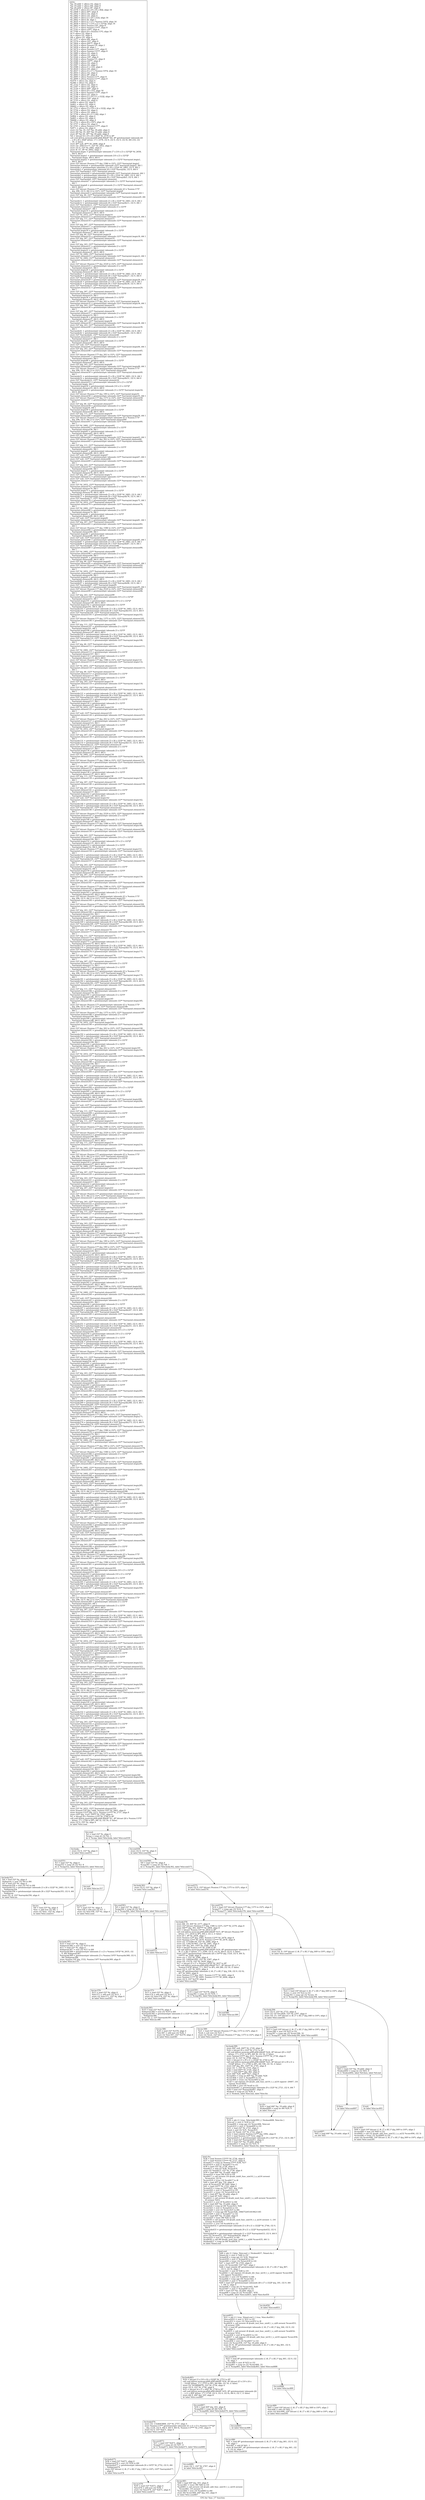 digraph "CFG for 'func_17' function" {
	label="CFG for 'func_17' function";

	Node0xa3624b0 [shape=record,label="{entry:\l  %p_18.addr = alloca i32, align 4\l  %p_19.addr = alloca i64, align 8\l  %p_20.addr = alloca i8*, align 8\l  %l_2378 = alloca [4 x [9 x [6 x i8]]], align 16\l  %l_2408 = alloca i8**, align 8\l  %l_2452 = alloca i32, align 4\l  %l_2482 = alloca i32, align 4\l  %l_2483 = alloca [3 x [8 x i32]], align 16\l  %l_2602 = alloca i8, align 1\l  %l_2635 = alloca [1 x [3 x %union.U4*]], align 16\l  %l_2658 = alloca [7 x [10 x [3 x i32*]]], align 16\l  %l_2663 = alloca %union.U0*, align 8\l  %l_2737 = alloca %union.U5***, align 8\l  %l_2743 = alloca i16**, align 8\l  %l_2766 = alloca [4 x %union.U3*], align 16\l  %i = alloca i32, align 4\l  %j = alloca i32, align 4\l  %k = alloca i32, align 4\l  %l_2377 = alloca i64, align 8\l  %l_2379 = alloca i32*, align 8\l  %l_2404 = alloca i64***, align 8\l  %l_2416 = alloca %union.U0, align 2\l  %l_2458 = alloca i8, align 1\l  %l_2479 = alloca %union.U2**, align 8\l  %l_2478 = alloca %union.U2***, align 8\l  %l_2480 = alloca i32, align 4\l  %l_2481 = alloca i32, align 4\l  %l_2544 = alloca i16*, align 8\l  %l_2546 = alloca %union.U5, align 8\l  %l_2568 = alloca i16***, align 8\l  %l_2586 = alloca i32, align 4\l  %l_2587 = alloca i32, align 4\l  %l_2588 = alloca [1 x i32], align 4\l  %l_2620 = alloca i16, align 2\l  %l_2637 = alloca [5 x [7 x %union.U4*]], align 16\l  %l_2655 = alloca i32, align 4\l  %l_2693 = alloca i8*, align 8\l  %l_2695 = alloca %union.U1**, align 8\l  %l_2694 = alloca %union.U1***, align 8\l  %i379 = alloca i32, align 4\l  %j380 = alloca i32, align 4\l  %l_2722 = alloca i32, align 4\l  %l_2767 = alloca i32, align 4\l  %l_2720 = alloca i64*, align 8\l  %l_2721 = alloca [9 x i32], align 16\l  %l_2736 = alloca %union.U5***, align 8\l  %l_2738 = alloca i32, align 4\l  %l_2744 = alloca [3 x [9 x [1 x i32]]], align 16\l  %l_2745 = alloca i16*, align 8\l  %l_2755 = alloca i32, align 4\l  %i400 = alloca i32, align 4\l  %j401 = alloca i32, align 4\l  %k402 = alloca i32, align 4\l  %l_2753 = alloca [3 x [10 x [4 x i32]]], align 16\l  %l_2754 = alloca i32, align 4\l  %l_2756 = alloca i32, align 4\l  %l_2758 = alloca [4 x [1 x i8]], align 1\l  %i464 = alloca i32, align 4\l  %j465 = alloca i32, align 4\l  %k466 = alloca i32, align 4\l  %l_2752 = alloca [6 x i16*], align 16\l  %l_2757 = alloca i32, align 4\l  %l_2765 = alloca %union.U3***, align 8\l  %i471 = alloca i32, align 4\l  store i32 %p_18, i32* %p_18.addr, align 4\l  store i64 %p_19, i64* %p_19.addr, align 8\l  store i8* %p_20, i8** %p_20.addr, align 8\l  %0 = bitcast [4 x [9 x [6 x i8]]]* %l_2378 to i8*\l  call void @llvm.memcpy.p0i8.p0i8.i64(i8* %0, i8* getelementptr inbounds ([4\l... x [9 x [6 x i8]]]* @func_17.l_2378, i32 0, i32 0, i32 0, i32 0), i64 216, i32\l... 16, i1 false)\l  store i8** null, i8*** %l_2408, align 8\l  store i32 -204151177, i32* %l_2452, align 4\l  store i32 0, i32* %l_2482, align 4\l  store i8 -57, i8* %l_2602, align 1\l  %arrayinit.begin = getelementptr inbounds [7 x [10 x [3 x i32*]]]* %l_2658,\l... i64 0, i64 0\l  %arrayinit.begin1 = getelementptr inbounds [10 x [3 x i32*]]*\l... %arrayinit.begin, i64 0, i64 0\l  %arrayinit.begin2 = getelementptr inbounds [3 x i32*]* %arrayinit.begin1,\l... i64 0, i64 0\l  store i32* bitcast (%union.U7* @g_1586 to i32*), i32** %arrayinit.begin2\l  %arrayinit.element = getelementptr inbounds i32** %arrayinit.begin2, i64 1\l  %arrayidx = getelementptr inbounds [3 x [8 x i32]]* %l_2483, i32 0, i64 2\l  %arrayidx3 = getelementptr inbounds [8 x i32]* %arrayidx, i32 0, i64 0\l  store i32* %arrayidx3, i32** %arrayinit.element\l  %arrayinit.element4 = getelementptr inbounds i32** %arrayinit.element, i64 1\l  %arrayidx5 = getelementptr inbounds [3 x [8 x i32]]* %l_2483, i32 0, i64 1\l  %arrayidx6 = getelementptr inbounds [8 x i32]* %arrayidx5, i32 0, i64 1\l  store i32* %arrayidx6, i32** %arrayinit.element4\l  %arrayinit.element7 = getelementptr inbounds [3 x i32*]* %arrayinit.begin1,\l... i64 1\l  %arrayinit.begin8 = getelementptr inbounds [3 x i32*]* %arrayinit.element7,\l... i64 0, i64 0\l  store i32* bitcast (%union.U7* getelementptr inbounds ([3 x %union.U7]*\l... @g_208, i32 0, i64 2) to i32*), i32** %arrayinit.begin8\l  %arrayinit.element9 = getelementptr inbounds i32** %arrayinit.begin8, i64 1\l  store i32* @g_46, i32** %arrayinit.element9\l  %arrayinit.element10 = getelementptr inbounds i32** %arrayinit.element9, i64\l... 1\l  %arrayidx11 = getelementptr inbounds [3 x [8 x i32]]* %l_2483, i32 0, i64 2\l  %arrayidx12 = getelementptr inbounds [8 x i32]* %arrayidx11, i32 0, i64 1\l  store i32* %arrayidx12, i32** %arrayinit.element10\l  %arrayinit.element13 = getelementptr inbounds [3 x i32*]*\l... %arrayinit.element7, i64 1\l  %arrayinit.begin14 = getelementptr inbounds [3 x i32*]*\l... %arrayinit.element13, i64 0, i64 0\l  store i32* %l_2452, i32** %arrayinit.begin14\l  %arrayinit.element15 = getelementptr inbounds i32** %arrayinit.begin14, i64 1\l  store i32* @g_111, i32** %arrayinit.element15\l  %arrayinit.element16 = getelementptr inbounds i32** %arrayinit.element15,\l... i64 1\l  store i32* @g_267, i32** %arrayinit.element16\l  %arrayinit.element17 = getelementptr inbounds [3 x i32*]*\l... %arrayinit.element13, i64 1\l  %arrayinit.begin18 = getelementptr inbounds [3 x i32*]*\l... %arrayinit.element17, i64 0, i64 0\l  store i32* @g_46, i32** %arrayinit.begin18\l  %arrayinit.element19 = getelementptr inbounds i32** %arrayinit.begin18, i64 1\l  store i32* @g_267, i32** %arrayinit.element19\l  %arrayinit.element20 = getelementptr inbounds i32** %arrayinit.element19,\l... i64 1\l  store i32* @g_243, i32** %arrayinit.element20\l  %arrayinit.element21 = getelementptr inbounds [3 x i32*]*\l... %arrayinit.element17, i64 1\l  %arrayinit.begin22 = getelementptr inbounds [3 x i32*]*\l... %arrayinit.element21, i64 0, i64 0\l  store i32* %l_2482, i32** %arrayinit.begin22\l  %arrayinit.element23 = getelementptr inbounds i32** %arrayinit.begin22, i64 1\l  store i32* %l_2482, i32** %arrayinit.element23\l  %arrayinit.element24 = getelementptr inbounds i32** %arrayinit.element23,\l... i64 1\l  store i32* bitcast (%union.U7* @g_2529 to i32*), i32** %arrayinit.element24\l  %arrayinit.element25 = getelementptr inbounds [3 x i32*]*\l... %arrayinit.element21, i64 1\l  %arrayinit.begin26 = getelementptr inbounds [3 x i32*]*\l... %arrayinit.element25, i64 0, i64 0\l  %arrayidx27 = getelementptr inbounds [3 x [8 x i32]]* %l_2483, i32 0, i64 1\l  %arrayidx28 = getelementptr inbounds [8 x i32]* %arrayidx27, i32 0, i64 0\l  store i32* %arrayidx28, i32** %arrayinit.begin26\l  %arrayinit.element29 = getelementptr inbounds i32** %arrayinit.begin26, i64 1\l  %arrayidx30 = getelementptr inbounds [3 x [8 x i32]]* %l_2483, i32 0, i64 1\l  %arrayidx31 = getelementptr inbounds [8 x i32]* %arrayidx30, i32 0, i64 0\l  store i32* %arrayidx31, i32** %arrayinit.element29\l  %arrayinit.element32 = getelementptr inbounds i32** %arrayinit.element29,\l... i64 1\l  store i32* @g_267, i32** %arrayinit.element32\l  %arrayinit.element33 = getelementptr inbounds [3 x i32*]*\l... %arrayinit.element25, i64 1\l  %arrayinit.begin34 = getelementptr inbounds [3 x i32*]*\l... %arrayinit.element33, i64 0, i64 0\l  store i32* bitcast (%union.U7* @g_202 to i32*), i32** %arrayinit.begin34\l  %arrayinit.element35 = getelementptr inbounds i32** %arrayinit.begin34, i64 1\l  store i32* @g_243, i32** %arrayinit.element35\l  %arrayinit.element36 = getelementptr inbounds i32** %arrayinit.element35,\l... i64 1\l  store i32* @g_267, i32** %arrayinit.element36\l  %arrayinit.element37 = getelementptr inbounds [3 x i32*]*\l... %arrayinit.element33, i64 1\l  %arrayinit.begin38 = getelementptr inbounds [3 x i32*]*\l... %arrayinit.element37, i64 0, i64 0\l  store i32* @g_267, i32** %arrayinit.begin38\l  %arrayinit.element39 = getelementptr inbounds i32** %arrayinit.begin38, i64 1\l  store i32* @g_243, i32** %arrayinit.element39\l  %arrayinit.element40 = getelementptr inbounds i32** %arrayinit.element39,\l... i64 1\l  %arrayidx41 = getelementptr inbounds [3 x [8 x i32]]* %l_2483, i32 0, i64 1\l  %arrayidx42 = getelementptr inbounds [8 x i32]* %arrayidx41, i32 0, i64 0\l  store i32* %arrayidx42, i32** %arrayinit.element40\l  %arrayinit.element43 = getelementptr inbounds [3 x i32*]*\l... %arrayinit.element37, i64 1\l  %arrayinit.begin44 = getelementptr inbounds [3 x i32*]*\l... %arrayinit.element43, i64 0, i64 0\l  store i32* null, i32** %arrayinit.begin44\l  %arrayinit.element45 = getelementptr inbounds i32** %arrayinit.begin44, i64 1\l  store i32* @g_243, i32** %arrayinit.element45\l  %arrayinit.element46 = getelementptr inbounds i32** %arrayinit.element45,\l... i64 1\l  store i32* bitcast (%union.U7* @g_202 to i32*), i32** %arrayinit.element46\l  %arrayinit.element47 = getelementptr inbounds [3 x i32*]*\l... %arrayinit.element43, i64 1\l  %arrayinit.begin48 = getelementptr inbounds [3 x i32*]*\l... %arrayinit.element47, i64 0, i64 0\l  store i32* @g_243, i32** %arrayinit.begin48\l  %arrayinit.element49 = getelementptr inbounds i32** %arrayinit.begin48, i64 1\l  store i32* bitcast (%union.U7* getelementptr inbounds ([3 x %union.U7]*\l... @g_208, i32 0, i64 2) to i32*), i32** %arrayinit.element49\l  %arrayinit.element50 = getelementptr inbounds i32** %arrayinit.element49,\l... i64 1\l  %arrayidx51 = getelementptr inbounds [3 x [8 x i32]]* %l_2483, i32 0, i64 1\l  %arrayidx52 = getelementptr inbounds [8 x i32]* %arrayidx51, i32 0, i64 0\l  store i32* %arrayidx52, i32** %arrayinit.element50\l  %arrayinit.element53 = getelementptr inbounds [10 x [3 x i32*]]*\l... %arrayinit.begin, i64 1\l  %arrayinit.begin54 = getelementptr inbounds [10 x [3 x i32*]]*\l... %arrayinit.element53, i64 0, i64 0\l  %arrayinit.begin55 = getelementptr inbounds [3 x i32*]* %arrayinit.begin54,\l... i64 0, i64 0\l  store i32* bitcast (%union.U7* @g_199 to i32*), i32** %arrayinit.begin55\l  %arrayinit.element56 = getelementptr inbounds i32** %arrayinit.begin55, i64 1\l  store i32* bitcast (%union.U7* @g_1375 to i32*), i32** %arrayinit.element56\l  %arrayinit.element57 = getelementptr inbounds i32** %arrayinit.element56,\l... i64 1\l  store i32* @g_46, i32** %arrayinit.element57\l  %arrayinit.element58 = getelementptr inbounds [3 x i32*]*\l... %arrayinit.begin54, i64 1\l  %arrayinit.begin59 = getelementptr inbounds [3 x i32*]*\l... %arrayinit.element58, i64 0, i64 0\l  store i32* @g_111, i32** %arrayinit.begin59\l  %arrayinit.element60 = getelementptr inbounds i32** %arrayinit.begin59, i64 1\l  store i32* bitcast (%union.U7* getelementptr inbounds ([3 x %union.U7]*\l... @g_208, i32 0, i64 2) to i32*), i32** %arrayinit.element60\l  %arrayinit.element61 = getelementptr inbounds i32** %arrayinit.element60,\l... i64 1\l  store i32* %l_2482, i32** %arrayinit.element61\l  %arrayinit.element62 = getelementptr inbounds [3 x i32*]*\l... %arrayinit.element58, i64 1\l  %arrayinit.begin63 = getelementptr inbounds [3 x i32*]*\l... %arrayinit.element62, i64 0, i64 0\l  store i32* @g_267, i32** %arrayinit.begin63\l  %arrayinit.element64 = getelementptr inbounds i32** %arrayinit.begin63, i64 1\l  store i32* bitcast (%union.U7* @g_202 to i32*), i32** %arrayinit.element64\l  %arrayinit.element65 = getelementptr inbounds i32** %arrayinit.element64,\l... i64 1\l  store i32* @g_111, i32** %arrayinit.element65\l  %arrayinit.element66 = getelementptr inbounds [3 x i32*]*\l... %arrayinit.element62, i64 1\l  %arrayinit.begin67 = getelementptr inbounds [3 x i32*]*\l... %arrayinit.element66, i64 0, i64 0\l  store i32* null, i32** %arrayinit.begin67\l  %arrayinit.element68 = getelementptr inbounds i32** %arrayinit.begin67, i64 1\l  store i32* null, i32** %arrayinit.element68\l  %arrayinit.element69 = getelementptr inbounds i32** %arrayinit.element68,\l... i64 1\l  store i32* @g_243, i32** %arrayinit.element69\l  %arrayinit.element70 = getelementptr inbounds [3 x i32*]*\l... %arrayinit.element66, i64 1\l  %arrayinit.begin71 = getelementptr inbounds [3 x i32*]*\l... %arrayinit.element70, i64 0, i64 0\l  store i32* @g_267, i32** %arrayinit.begin71\l  %arrayinit.element72 = getelementptr inbounds i32** %arrayinit.begin71, i64 1\l  store i32* null, i32** %arrayinit.element72\l  %arrayinit.element73 = getelementptr inbounds i32** %arrayinit.element72,\l... i64 1\l  store i32* %l_2452, i32** %arrayinit.element73\l  %arrayinit.element74 = getelementptr inbounds [3 x i32*]*\l... %arrayinit.element70, i64 1\l  %arrayinit.begin75 = getelementptr inbounds [3 x i32*]*\l... %arrayinit.element74, i64 0, i64 0\l  %arrayidx76 = getelementptr inbounds [3 x [8 x i32]]* %l_2483, i32 0, i64 1\l  %arrayidx77 = getelementptr inbounds [8 x i32]* %arrayidx76, i32 0, i64 1\l  store i32* %arrayidx77, i32** %arrayinit.begin75\l  %arrayinit.element78 = getelementptr inbounds i32** %arrayinit.begin75, i64 1\l  store i32* %l_2452, i32** %arrayinit.element78\l  %arrayinit.element79 = getelementptr inbounds i32** %arrayinit.element78,\l... i64 1\l  store i32* %l_2482, i32** %arrayinit.element79\l  %arrayinit.element80 = getelementptr inbounds [3 x i32*]*\l... %arrayinit.element74, i64 1\l  %arrayinit.begin81 = getelementptr inbounds [3 x i32*]*\l... %arrayinit.element80, i64 0, i64 0\l  store i32* null, i32** %arrayinit.begin81\l  %arrayinit.element82 = getelementptr inbounds i32** %arrayinit.begin81, i64 1\l  store i32* @g_267, i32** %arrayinit.element82\l  %arrayinit.element83 = getelementptr inbounds i32** %arrayinit.element82,\l... i64 1\l  store i32* bitcast (%union.U7* @g_1586 to i32*), i32** %arrayinit.element83\l  %arrayinit.element84 = getelementptr inbounds [3 x i32*]*\l... %arrayinit.element80, i64 1\l  %arrayinit.begin85 = getelementptr inbounds [3 x i32*]*\l... %arrayinit.element84, i64 0, i64 0\l  store i32* null, i32** %arrayinit.begin85\l  %arrayinit.element86 = getelementptr inbounds i32** %arrayinit.begin85, i64 1\l  %arrayidx87 = getelementptr inbounds [3 x [8 x i32]]* %l_2483, i32 0, i64 1\l  %arrayidx88 = getelementptr inbounds [8 x i32]* %arrayidx87, i32 0, i64 1\l  store i32* %arrayidx88, i32** %arrayinit.element86\l  %arrayinit.element89 = getelementptr inbounds i32** %arrayinit.element86,\l... i64 1\l  store i32* %l_2482, i32** %arrayinit.element89\l  %arrayinit.element90 = getelementptr inbounds [3 x i32*]*\l... %arrayinit.element84, i64 1\l  %arrayinit.begin91 = getelementptr inbounds [3 x i32*]*\l... %arrayinit.element90, i64 0, i64 0\l  store i32* @g_46, i32** %arrayinit.begin91\l  %arrayinit.element92 = getelementptr inbounds i32** %arrayinit.begin91, i64 1\l  store i32* bitcast (%union.U7* @g_2529 to i32*), i32** %arrayinit.element92\l  %arrayinit.element93 = getelementptr inbounds i32** %arrayinit.element92,\l... i64 1\l  store i32* %l_2452, i32** %arrayinit.element93\l  %arrayinit.element94 = getelementptr inbounds [3 x i32*]*\l... %arrayinit.element90, i64 1\l  %arrayinit.begin95 = getelementptr inbounds [3 x i32*]*\l... %arrayinit.element94, i64 0, i64 0\l  %arrayidx96 = getelementptr inbounds [3 x [8 x i32]]* %l_2483, i32 0, i64 2\l  %arrayidx97 = getelementptr inbounds [8 x i32]* %arrayidx96, i32 0, i64 1\l  store i32* %arrayidx97, i32** %arrayinit.begin95\l  %arrayinit.element98 = getelementptr inbounds i32** %arrayinit.begin95, i64 1\l  store i32* bitcast (%union.U7* @g_2529 to i32*), i32** %arrayinit.element98\l  %arrayinit.element99 = getelementptr inbounds i32** %arrayinit.element98,\l... i64 1\l  store i32* @g_243, i32** %arrayinit.element99\l  %arrayinit.element100 = getelementptr inbounds [10 x [3 x i32*]]*\l... %arrayinit.element53, i64 1\l  %arrayinit.begin101 = getelementptr inbounds [10 x [3 x i32*]]*\l... %arrayinit.element100, i64 0, i64 0\l  %arrayinit.begin102 = getelementptr inbounds [3 x i32*]*\l... %arrayinit.begin101, i64 0, i64 0\l  %arrayidx103 = getelementptr inbounds [3 x [8 x i32]]* %l_2483, i32 0, i64 1\l  %arrayidx104 = getelementptr inbounds [8 x i32]* %arrayidx103, i32 0, i64 0\l  store i32* %arrayidx104, i32** %arrayinit.begin102\l  %arrayinit.element105 = getelementptr inbounds i32** %arrayinit.begin102,\l... i64 1\l  store i32* bitcast (%union.U7* @g_1375 to i32*), i32** %arrayinit.element105\l  %arrayinit.element106 = getelementptr inbounds i32** %arrayinit.element105,\l... i64 1\l  store i32* @g_111, i32** %arrayinit.element106\l  %arrayinit.element107 = getelementptr inbounds [3 x i32*]*\l... %arrayinit.begin101, i64 1\l  %arrayinit.begin108 = getelementptr inbounds [3 x i32*]*\l... %arrayinit.element107, i64 0, i64 0\l  %arrayidx109 = getelementptr inbounds [3 x [8 x i32]]* %l_2483, i32 0, i64 1\l  %arrayidx110 = getelementptr inbounds [8 x i32]* %arrayidx109, i32 0, i64 0\l  store i32* %arrayidx110, i32** %arrayinit.begin108\l  %arrayinit.element111 = getelementptr inbounds i32** %arrayinit.begin108,\l... i64 1\l  store i32* @g_46, i32** %arrayinit.element111\l  %arrayinit.element112 = getelementptr inbounds i32** %arrayinit.element111,\l... i64 1\l  store i32* %l_2482, i32** %arrayinit.element112\l  %arrayinit.element113 = getelementptr inbounds [3 x i32*]*\l... %arrayinit.element107, i64 1\l  %arrayinit.begin114 = getelementptr inbounds [3 x i32*]*\l... %arrayinit.element113, i64 0, i64 0\l  store i32* bitcast (%union.U7* @g_1586 to i32*), i32** %arrayinit.begin114\l  %arrayinit.element115 = getelementptr inbounds i32** %arrayinit.begin114,\l... i64 1\l  store i32* %l_2452, i32** %arrayinit.element115\l  %arrayinit.element116 = getelementptr inbounds i32** %arrayinit.element115,\l... i64 1\l  store i32* @g_46, i32** %arrayinit.element116\l  %arrayinit.element117 = getelementptr inbounds [3 x i32*]*\l... %arrayinit.element113, i64 1\l  %arrayinit.begin118 = getelementptr inbounds [3 x i32*]*\l... %arrayinit.element117, i64 0, i64 0\l  store i32* @g_243, i32** %arrayinit.begin118\l  %arrayinit.element119 = getelementptr inbounds i32** %arrayinit.begin118,\l... i64 1\l  store i32* %l_2452, i32** %arrayinit.element119\l  %arrayinit.element120 = getelementptr inbounds i32** %arrayinit.element119,\l... i64 1\l  %arrayidx121 = getelementptr inbounds [3 x [8 x i32]]* %l_2483, i32 0, i64 1\l  %arrayidx122 = getelementptr inbounds [8 x i32]* %arrayidx121, i32 0, i64 0\l  store i32* %arrayidx122, i32** %arrayinit.element120\l  %arrayinit.element123 = getelementptr inbounds [3 x i32*]*\l... %arrayinit.element117, i64 1\l  %arrayinit.begin124 = getelementptr inbounds [3 x i32*]*\l... %arrayinit.element123, i64 0, i64 0\l  store i32* %l_2452, i32** %arrayinit.begin124\l  %arrayinit.element125 = getelementptr inbounds i32** %arrayinit.begin124,\l... i64 1\l  store i32* null, i32** %arrayinit.element125\l  %arrayinit.element126 = getelementptr inbounds i32** %arrayinit.element125,\l... i64 1\l  store i32* bitcast (%union.U7* @g_202 to i32*), i32** %arrayinit.element126\l  %arrayinit.element127 = getelementptr inbounds [3 x i32*]*\l... %arrayinit.element123, i64 1\l  %arrayinit.begin128 = getelementptr inbounds [3 x i32*]*\l... %arrayinit.element127, i64 0, i64 0\l  store i32* %l_2452, i32** %arrayinit.begin128\l  %arrayinit.element129 = getelementptr inbounds i32** %arrayinit.begin128,\l... i64 1\l  store i32* @g_267, i32** %arrayinit.element129\l  %arrayinit.element130 = getelementptr inbounds i32** %arrayinit.element129,\l... i64 1\l  %arrayidx131 = getelementptr inbounds [3 x [8 x i32]]* %l_2483, i32 0, i64 1\l  %arrayidx132 = getelementptr inbounds [8 x i32]* %arrayidx131, i32 0, i64 0\l  store i32* %arrayidx132, i32** %arrayinit.element130\l  %arrayinit.element133 = getelementptr inbounds [3 x i32*]*\l... %arrayinit.element127, i64 1\l  %arrayinit.begin134 = getelementptr inbounds [3 x i32*]*\l... %arrayinit.element133, i64 0, i64 0\l  store i32* %l_2482, i32** %arrayinit.begin134\l  %arrayinit.element135 = getelementptr inbounds i32** %arrayinit.begin134,\l... i64 1\l  store i32* bitcast (%union.U7* @g_1586 to i32*), i32** %arrayinit.element135\l  %arrayinit.element136 = getelementptr inbounds i32** %arrayinit.element135,\l... i64 1\l  store i32* @g_267, i32** %arrayinit.element136\l  %arrayinit.element137 = getelementptr inbounds [3 x i32*]*\l... %arrayinit.element133, i64 1\l  %arrayinit.begin138 = getelementptr inbounds [3 x i32*]*\l... %arrayinit.element137, i64 0, i64 0\l  store i32* @g_111, i32** %arrayinit.begin138\l  %arrayinit.element139 = getelementptr inbounds i32** %arrayinit.begin138,\l... i64 1\l  store i32* @g_267, i32** %arrayinit.element139\l  %arrayinit.element140 = getelementptr inbounds i32** %arrayinit.element139,\l... i64 1\l  store i32* @g_267, i32** %arrayinit.element140\l  %arrayinit.element141 = getelementptr inbounds [3 x i32*]*\l... %arrayinit.element137, i64 1\l  %arrayinit.begin142 = getelementptr inbounds [3 x i32*]*\l... %arrayinit.element141, i64 0, i64 0\l  store i32* null, i32** %arrayinit.begin142\l  %arrayinit.element143 = getelementptr inbounds i32** %arrayinit.begin142,\l... i64 1\l  %arrayidx144 = getelementptr inbounds [3 x [8 x i32]]* %l_2483, i32 0, i64 1\l  %arrayidx145 = getelementptr inbounds [8 x i32]* %arrayidx144, i32 0, i64 0\l  store i32* %arrayidx145, i32** %arrayinit.element143\l  %arrayinit.element146 = getelementptr inbounds i32** %arrayinit.element143,\l... i64 1\l  store i32* bitcast (%union.U7* @g_2529 to i32*), i32** %arrayinit.element146\l  %arrayinit.element147 = getelementptr inbounds [3 x i32*]*\l... %arrayinit.element141, i64 1\l  %arrayinit.begin148 = getelementptr inbounds [3 x i32*]*\l... %arrayinit.element147, i64 0, i64 0\l  store i32* bitcast (%union.U7* @g_1586 to i32*), i32** %arrayinit.begin148\l  %arrayinit.element149 = getelementptr inbounds i32** %arrayinit.begin148,\l... i64 1\l  store i32* bitcast (%union.U7* @g_1375 to i32*), i32** %arrayinit.element149\l  %arrayinit.element150 = getelementptr inbounds i32** %arrayinit.element149,\l... i64 1\l  store i32* @g_243, i32** %arrayinit.element150\l  %arrayinit.element151 = getelementptr inbounds [10 x [3 x i32*]]*\l... %arrayinit.element100, i64 1\l  %arrayinit.begin152 = getelementptr inbounds [10 x [3 x i32*]]*\l... %arrayinit.element151, i64 0, i64 0\l  %arrayinit.begin153 = getelementptr inbounds [3 x i32*]*\l... %arrayinit.begin152, i64 0, i64 0\l  store i32* bitcast (%union.U7* @g_2529 to i32*), i32** %arrayinit.begin153\l  %arrayinit.element154 = getelementptr inbounds i32** %arrayinit.begin153,\l... i64 1\l  %arrayidx155 = getelementptr inbounds [3 x [8 x i32]]* %l_2483, i32 0, i64 1\l  %arrayidx156 = getelementptr inbounds [8 x i32]* %arrayidx155, i32 0, i64 0\l  store i32* %arrayidx156, i32** %arrayinit.element154\l  %arrayinit.element157 = getelementptr inbounds i32** %arrayinit.element154,\l... i64 1\l  store i32* @g_243, i32** %arrayinit.element157\l  %arrayinit.element158 = getelementptr inbounds [3 x i32*]*\l... %arrayinit.begin152, i64 1\l  %arrayinit.begin159 = getelementptr inbounds [3 x i32*]*\l... %arrayinit.element158, i64 0, i64 0\l  store i32* @g_267, i32** %arrayinit.begin159\l  %arrayinit.element160 = getelementptr inbounds i32** %arrayinit.begin159,\l... i64 1\l  store i32* @g_243, i32** %arrayinit.element160\l  %arrayinit.element161 = getelementptr inbounds i32** %arrayinit.element160,\l... i64 1\l  store i32* bitcast (%union.U7* @g_1586 to i32*), i32** %arrayinit.element161\l  %arrayinit.element162 = getelementptr inbounds [3 x i32*]*\l... %arrayinit.element158, i64 1\l  %arrayinit.begin163 = getelementptr inbounds [3 x i32*]*\l... %arrayinit.element162, i64 0, i64 0\l  store i32* bitcast (%union.U7* getelementptr inbounds ([3 x %union.U7]*\l... @g_208, i32 0, i64 2) to i32*), i32** %arrayinit.begin163\l  %arrayinit.element164 = getelementptr inbounds i32** %arrayinit.begin163,\l... i64 1\l  store i32* bitcast (%union.U7* @g_1375 to i32*), i32** %arrayinit.element164\l  %arrayinit.element165 = getelementptr inbounds i32** %arrayinit.element164,\l... i64 1\l  store i32* @g_243, i32** %arrayinit.element165\l  %arrayinit.element166 = getelementptr inbounds [3 x i32*]*\l... %arrayinit.element162, i64 1\l  %arrayinit.begin167 = getelementptr inbounds [3 x i32*]*\l... %arrayinit.element166, i64 0, i64 0\l  %arrayidx168 = getelementptr inbounds [3 x [8 x i32]]* %l_2483, i32 0, i64 1\l  %arrayidx169 = getelementptr inbounds [8 x i32]* %arrayidx168, i32 0, i64 0\l  store i32* %arrayidx169, i32** %arrayinit.begin167\l  %arrayinit.element170 = getelementptr inbounds i32** %arrayinit.begin167,\l... i64 1\l  store i32* null, i32** %arrayinit.element170\l  %arrayinit.element171 = getelementptr inbounds i32** %arrayinit.element170,\l... i64 1\l  store i32* @g_111, i32** %arrayinit.element171\l  %arrayinit.element172 = getelementptr inbounds [3 x i32*]*\l... %arrayinit.element166, i64 1\l  %arrayinit.begin173 = getelementptr inbounds [3 x i32*]*\l... %arrayinit.element172, i64 0, i64 0\l  %arrayidx174 = getelementptr inbounds [3 x [8 x i32]]* %l_2483, i32 0, i64 1\l  %arrayidx175 = getelementptr inbounds [8 x i32]* %arrayidx174, i32 0, i64 0\l  store i32* %arrayidx175, i32** %arrayinit.begin173\l  %arrayinit.element176 = getelementptr inbounds i32** %arrayinit.begin173,\l... i64 1\l  store i32* @g_267, i32** %arrayinit.element176\l  %arrayinit.element177 = getelementptr inbounds i32** %arrayinit.element176,\l... i64 1\l  store i32* @g_267, i32** %arrayinit.element177\l  %arrayinit.element178 = getelementptr inbounds [3 x i32*]*\l... %arrayinit.element172, i64 1\l  %arrayinit.begin179 = getelementptr inbounds [3 x i32*]*\l... %arrayinit.element178, i64 0, i64 0\l  store i32* bitcast (%union.U7* getelementptr inbounds ([3 x %union.U7]*\l... @g_208, i32 0, i64 2) to i32*), i32** %arrayinit.begin179\l  %arrayinit.element180 = getelementptr inbounds i32** %arrayinit.begin179,\l... i64 1\l  %arrayidx181 = getelementptr inbounds [3 x [8 x i32]]* %l_2483, i32 0, i64 1\l  %arrayidx182 = getelementptr inbounds [8 x i32]* %arrayidx181, i32 0, i64 0\l  store i32* %arrayidx182, i32** %arrayinit.element180\l  %arrayinit.element183 = getelementptr inbounds i32** %arrayinit.element180,\l... i64 1\l  store i32* @g_111, i32** %arrayinit.element183\l  %arrayinit.element184 = getelementptr inbounds [3 x i32*]*\l... %arrayinit.element178, i64 1\l  %arrayinit.begin185 = getelementptr inbounds [3 x i32*]*\l... %arrayinit.element184, i64 0, i64 0\l  store i32* @g_267, i32** %arrayinit.begin185\l  %arrayinit.element186 = getelementptr inbounds i32** %arrayinit.begin185,\l... i64 1\l  store i32* bitcast (%union.U7* getelementptr inbounds ([3 x %union.U7]*\l... @g_208, i32 0, i64 2) to i32*), i32** %arrayinit.element186\l  %arrayinit.element187 = getelementptr inbounds i32** %arrayinit.element186,\l... i64 1\l  store i32* bitcast (%union.U7* @g_1375 to i32*), i32** %arrayinit.element187\l  %arrayinit.element188 = getelementptr inbounds [3 x i32*]*\l... %arrayinit.element184, i64 1\l  %arrayinit.begin189 = getelementptr inbounds [3 x i32*]*\l... %arrayinit.element188, i64 0, i64 0\l  store i32* %l_2452, i32** %arrayinit.begin189\l  %arrayinit.element190 = getelementptr inbounds i32** %arrayinit.begin189,\l... i64 1\l  store i32* bitcast (%union.U7* @g_202 to i32*), i32** %arrayinit.element190\l  %arrayinit.element191 = getelementptr inbounds i32** %arrayinit.element190,\l... i64 1\l  %arrayidx192 = getelementptr inbounds [3 x [8 x i32]]* %l_2483, i32 0, i64 1\l  %arrayidx193 = getelementptr inbounds [8 x i32]* %arrayidx192, i32 0, i64 0\l  store i32* %arrayidx193, i32** %arrayinit.element191\l  %arrayinit.element194 = getelementptr inbounds [3 x i32*]*\l... %arrayinit.element188, i64 1\l  %arrayinit.begin195 = getelementptr inbounds [3 x i32*]*\l... %arrayinit.element194, i64 0, i64 0\l  store i32* bitcast (%union.U7* @g_202 to i32*), i32** %arrayinit.begin195\l  %arrayinit.element196 = getelementptr inbounds i32** %arrayinit.begin195,\l... i64 1\l  store i32* %l_2452, i32** %arrayinit.element196\l  %arrayinit.element197 = getelementptr inbounds i32** %arrayinit.element196,\l... i64 1\l  store i32* %l_2482, i32** %arrayinit.element197\l  %arrayinit.element198 = getelementptr inbounds [3 x i32*]*\l... %arrayinit.element194, i64 1\l  %arrayinit.begin199 = getelementptr inbounds [3 x i32*]*\l... %arrayinit.element198, i64 0, i64 0\l  store i32* @g_111, i32** %arrayinit.begin199\l  %arrayinit.element200 = getelementptr inbounds i32** %arrayinit.begin199,\l... i64 1\l  %arrayidx201 = getelementptr inbounds [3 x [8 x i32]]* %l_2483, i32 0, i64 1\l  %arrayidx202 = getelementptr inbounds [8 x i32]* %arrayidx201, i32 0, i64 0\l  store i32* %arrayidx202, i32** %arrayinit.element200\l  %arrayinit.element203 = getelementptr inbounds i32** %arrayinit.element200,\l... i64 1\l  store i32* @g_267, i32** %arrayinit.element203\l  %arrayinit.element204 = getelementptr inbounds [10 x [3 x i32*]]*\l... %arrayinit.element151, i64 1\l  %arrayinit.begin205 = getelementptr inbounds [10 x [3 x i32*]]*\l... %arrayinit.element204, i64 0, i64 0\l  %arrayinit.begin206 = getelementptr inbounds [3 x i32*]*\l... %arrayinit.begin205, i64 0, i64 0\l  store i32* bitcast (%union.U7* @g_2529 to i32*), i32** %arrayinit.begin206\l  %arrayinit.element207 = getelementptr inbounds i32** %arrayinit.begin206,\l... i64 1\l  store i32* null, i32** %arrayinit.element207\l  %arrayinit.element208 = getelementptr inbounds i32** %arrayinit.element207,\l... i64 1\l  store i32* @g_111, i32** %arrayinit.element208\l  %arrayinit.element209 = getelementptr inbounds [3 x i32*]*\l... %arrayinit.begin205, i64 1\l  %arrayinit.begin210 = getelementptr inbounds [3 x i32*]*\l... %arrayinit.element209, i64 0, i64 0\l  store i32* @g_111, i32** %arrayinit.begin210\l  %arrayinit.element211 = getelementptr inbounds i32** %arrayinit.begin210,\l... i64 1\l  store i32* bitcast (%union.U7* @g_1586 to i32*), i32** %arrayinit.element211\l  %arrayinit.element212 = getelementptr inbounds i32** %arrayinit.element211,\l... i64 1\l  store i32* bitcast (%union.U7* @g_2529 to i32*), i32** %arrayinit.element212\l  %arrayinit.element213 = getelementptr inbounds [3 x i32*]*\l... %arrayinit.element209, i64 1\l  %arrayinit.begin214 = getelementptr inbounds [3 x i32*]*\l... %arrayinit.element213, i64 0, i64 0\l  store i32* @g_111, i32** %arrayinit.begin214\l  %arrayinit.element215 = getelementptr inbounds i32** %arrayinit.begin214,\l... i64 1\l  store i32* @g_243, i32** %arrayinit.element215\l  %arrayinit.element216 = getelementptr inbounds i32** %arrayinit.element215,\l... i64 1\l  store i32* bitcast (%union.U7* getelementptr inbounds ([3 x %union.U7]*\l... @g_208, i32 0, i64 2) to i32*), i32** %arrayinit.element216\l  %arrayinit.element217 = getelementptr inbounds [3 x i32*]*\l... %arrayinit.element213, i64 1\l  %arrayinit.begin218 = getelementptr inbounds [3 x i32*]*\l... %arrayinit.element217, i64 0, i64 0\l  store i32* %l_2482, i32** %arrayinit.begin218\l  %arrayinit.element219 = getelementptr inbounds i32** %arrayinit.begin218,\l... i64 1\l  store i32* @g_267, i32** %arrayinit.element219\l  %arrayinit.element220 = getelementptr inbounds i32** %arrayinit.element219,\l... i64 1\l  store i32* @g_243, i32** %arrayinit.element220\l  %arrayinit.element221 = getelementptr inbounds [3 x i32*]*\l... %arrayinit.element217, i64 1\l  %arrayinit.begin222 = getelementptr inbounds [3 x i32*]*\l... %arrayinit.element221, i64 0, i64 0\l  store i32* @g_267, i32** %arrayinit.begin222\l  %arrayinit.element223 = getelementptr inbounds i32** %arrayinit.begin222,\l... i64 1\l  store i32* bitcast (%union.U7* getelementptr inbounds ([3 x %union.U7]*\l... @g_208, i32 0, i64 2) to i32*), i32** %arrayinit.element223\l  %arrayinit.element224 = getelementptr inbounds i32** %arrayinit.element223,\l... i64 1\l  store i32* @g_243, i32** %arrayinit.element224\l  %arrayinit.element225 = getelementptr inbounds [3 x i32*]*\l... %arrayinit.element221, i64 1\l  %arrayinit.begin226 = getelementptr inbounds [3 x i32*]*\l... %arrayinit.element225, i64 0, i64 0\l  store i32* @g_111, i32** %arrayinit.begin226\l  %arrayinit.element227 = getelementptr inbounds i32** %arrayinit.begin226,\l... i64 1\l  store i32* %l_2482, i32** %arrayinit.element227\l  %arrayinit.element228 = getelementptr inbounds i32** %arrayinit.element227,\l... i64 1\l  store i32* @g_243, i32** %arrayinit.element228\l  %arrayinit.element229 = getelementptr inbounds [3 x i32*]*\l... %arrayinit.element225, i64 1\l  %arrayinit.begin230 = getelementptr inbounds [3 x i32*]*\l... %arrayinit.element229, i64 0, i64 0\l  store i32* bitcast (%union.U7* getelementptr inbounds ([3 x %union.U7]*\l... @g_208, i32 0, i64 2) to i32*), i32** %arrayinit.begin230\l  %arrayinit.element231 = getelementptr inbounds i32** %arrayinit.begin230,\l... i64 1\l  store i32* bitcast (%union.U7* @g_199 to i32*), i32** %arrayinit.element231\l  %arrayinit.element232 = getelementptr inbounds i32** %arrayinit.element231,\l... i64 1\l  store i32* bitcast (%union.U7* @g_199 to i32*), i32** %arrayinit.element232\l  %arrayinit.element233 = getelementptr inbounds [3 x i32*]*\l... %arrayinit.element229, i64 1\l  %arrayinit.begin234 = getelementptr inbounds [3 x i32*]*\l... %arrayinit.element233, i64 0, i64 0\l  %arrayidx235 = getelementptr inbounds [3 x [8 x i32]]* %l_2483, i32 0, i64 1\l  %arrayidx236 = getelementptr inbounds [8 x i32]* %arrayidx235, i32 0, i64 0\l  store i32* %arrayidx236, i32** %arrayinit.begin234\l  %arrayinit.element237 = getelementptr inbounds i32** %arrayinit.begin234,\l... i64 1\l  %arrayidx238 = getelementptr inbounds [3 x [8 x i32]]* %l_2483, i32 0, i64 1\l  %arrayidx239 = getelementptr inbounds [8 x i32]* %arrayidx238, i32 0, i64 0\l  store i32* %arrayidx239, i32** %arrayinit.element237\l  %arrayinit.element240 = getelementptr inbounds i32** %arrayinit.element237,\l... i64 1\l  store i32* @g_243, i32** %arrayinit.element240\l  %arrayinit.element241 = getelementptr inbounds [3 x i32*]*\l... %arrayinit.element233, i64 1\l  %arrayinit.begin242 = getelementptr inbounds [3 x i32*]*\l... %arrayinit.element241, i64 0, i64 0\l  store i32* bitcast (%union.U7* @g_1586 to i32*), i32** %arrayinit.begin242\l  %arrayinit.element243 = getelementptr inbounds i32** %arrayinit.begin242,\l... i64 1\l  store i32* %l_2482, i32** %arrayinit.element243\l  %arrayinit.element244 = getelementptr inbounds i32** %arrayinit.element243,\l... i64 1\l  store i32* null, i32** %arrayinit.element244\l  %arrayinit.element245 = getelementptr inbounds [3 x i32*]*\l... %arrayinit.element241, i64 1\l  %arrayinit.begin246 = getelementptr inbounds [3 x i32*]*\l... %arrayinit.element245, i64 0, i64 0\l  %arrayidx247 = getelementptr inbounds [3 x [8 x i32]]* %l_2483, i32 0, i64 2\l  %arrayidx248 = getelementptr inbounds [8 x i32]* %arrayidx247, i32 0, i64 1\l  store i32* %arrayidx248, i32** %arrayinit.begin246\l  %arrayinit.element249 = getelementptr inbounds i32** %arrayinit.begin246,\l... i64 1\l  store i32* @g_243, i32** %arrayinit.element249\l  %arrayinit.element250 = getelementptr inbounds i32** %arrayinit.element249,\l... i64 1\l  %arrayidx251 = getelementptr inbounds [3 x [8 x i32]]* %l_2483, i32 0, i64 1\l  %arrayidx252 = getelementptr inbounds [8 x i32]* %arrayidx251, i32 0, i64 0\l  store i32* %arrayidx252, i32** %arrayinit.element250\l  %arrayinit.element253 = getelementptr inbounds [10 x [3 x i32*]]*\l... %arrayinit.element204, i64 1\l  %arrayinit.begin254 = getelementptr inbounds [10 x [3 x i32*]]*\l... %arrayinit.element253, i64 0, i64 0\l  %arrayinit.begin255 = getelementptr inbounds [3 x i32*]*\l... %arrayinit.begin254, i64 0, i64 0\l  %arrayidx256 = getelementptr inbounds [3 x [8 x i32]]* %l_2483, i32 0, i64 1\l  %arrayidx257 = getelementptr inbounds [8 x i32]* %arrayidx256, i32 0, i64 0\l  store i32* %arrayidx257, i32** %arrayinit.begin255\l  %arrayinit.element258 = getelementptr inbounds i32** %arrayinit.begin255,\l... i64 1\l  store i32* bitcast (%union.U7* @g_1586 to i32*), i32** %arrayinit.element258\l  %arrayinit.element259 = getelementptr inbounds i32** %arrayinit.element258,\l... i64 1\l  store i32* @g_111, i32** %arrayinit.element259\l  %arrayinit.element260 = getelementptr inbounds [3 x i32*]*\l... %arrayinit.begin254, i64 1\l  %arrayinit.begin261 = getelementptr inbounds [3 x i32*]*\l... %arrayinit.element260, i64 0, i64 0\l  store i32* %l_2452, i32** %arrayinit.begin261\l  %arrayinit.element262 = getelementptr inbounds i32** %arrayinit.begin261,\l... i64 1\l  store i32* @g_243, i32** %arrayinit.element262\l  %arrayinit.element263 = getelementptr inbounds i32** %arrayinit.element262,\l... i64 1\l  store i32* %l_2482, i32** %arrayinit.element263\l  %arrayinit.element264 = getelementptr inbounds [3 x i32*]*\l... %arrayinit.element260, i64 1\l  %arrayinit.begin265 = getelementptr inbounds [3 x i32*]*\l... %arrayinit.element264, i64 0, i64 0\l  store i32* @g_243, i32** %arrayinit.begin265\l  %arrayinit.element266 = getelementptr inbounds i32** %arrayinit.begin265,\l... i64 1\l  store i32* %l_2482, i32** %arrayinit.element266\l  %arrayinit.element267 = getelementptr inbounds i32** %arrayinit.element266,\l... i64 1\l  %arrayidx268 = getelementptr inbounds [3 x [8 x i32]]* %l_2483, i32 0, i64 1\l  %arrayidx269 = getelementptr inbounds [8 x i32]* %arrayidx268, i32 0, i64 1\l  store i32* %arrayidx269, i32** %arrayinit.element267\l  %arrayinit.element270 = getelementptr inbounds [3 x i32*]*\l... %arrayinit.element264, i64 1\l  %arrayinit.begin271 = getelementptr inbounds [3 x i32*]*\l... %arrayinit.element270, i64 0, i64 0\l  store i32* bitcast (%union.U7* @g_199 to i32*), i32** %arrayinit.begin271\l  %arrayinit.element272 = getelementptr inbounds i32** %arrayinit.begin271,\l... i64 1\l  %arrayidx273 = getelementptr inbounds [3 x [8 x i32]]* %l_2483, i32 0, i64 1\l  %arrayidx274 = getelementptr inbounds [8 x i32]* %arrayidx273, i32 0, i64 0\l  store i32* %arrayidx274, i32** %arrayinit.element272\l  %arrayinit.element275 = getelementptr inbounds i32** %arrayinit.element272,\l... i64 1\l  store i32* bitcast (%union.U7* @g_1586 to i32*), i32** %arrayinit.element275\l  %arrayinit.element276 = getelementptr inbounds [3 x i32*]*\l... %arrayinit.element270, i64 1\l  %arrayinit.begin277 = getelementptr inbounds [3 x i32*]*\l... %arrayinit.element276, i64 0, i64 0\l  store i32* %l_2482, i32** %arrayinit.begin277\l  %arrayinit.element278 = getelementptr inbounds i32** %arrayinit.begin277,\l... i64 1\l  store i32* bitcast (%union.U7* @g_199 to i32*), i32** %arrayinit.element278\l  %arrayinit.element279 = getelementptr inbounds i32** %arrayinit.element278,\l... i64 1\l  store i32* bitcast (%union.U7* @g_1586 to i32*), i32** %arrayinit.element279\l  %arrayinit.element280 = getelementptr inbounds [3 x i32*]*\l... %arrayinit.element276, i64 1\l  %arrayinit.begin281 = getelementptr inbounds [3 x i32*]*\l... %arrayinit.element280, i64 0, i64 0\l  store i32* bitcast (%union.U7* @g_2529 to i32*), i32** %arrayinit.begin281\l  %arrayinit.element282 = getelementptr inbounds i32** %arrayinit.begin281,\l... i64 1\l  store i32* %l_2482, i32** %arrayinit.element282\l  %arrayinit.element283 = getelementptr inbounds i32** %arrayinit.element282,\l... i64 1\l  store i32* %l_2482, i32** %arrayinit.element283\l  %arrayinit.element284 = getelementptr inbounds [3 x i32*]*\l... %arrayinit.element280, i64 1\l  %arrayinit.begin285 = getelementptr inbounds [3 x i32*]*\l... %arrayinit.element284, i64 0, i64 0\l  store i32* %l_2452, i32** %arrayinit.begin285\l  %arrayinit.element286 = getelementptr inbounds i32** %arrayinit.begin285,\l... i64 1\l  store i32* bitcast (%union.U7* getelementptr inbounds ([3 x %union.U7]*\l... @g_208, i32 0, i64 2) to i32*), i32** %arrayinit.element286\l  %arrayinit.element287 = getelementptr inbounds i32** %arrayinit.element286,\l... i64 1\l  %arrayidx288 = getelementptr inbounds [3 x [8 x i32]]* %l_2483, i32 0, i64 1\l  %arrayidx289 = getelementptr inbounds [8 x i32]* %arrayidx288, i32 0, i64 0\l  store i32* %arrayidx289, i32** %arrayinit.element287\l  %arrayinit.element290 = getelementptr inbounds [3 x i32*]*\l... %arrayinit.element284, i64 1\l  %arrayinit.begin291 = getelementptr inbounds [3 x i32*]*\l... %arrayinit.element290, i64 0, i64 0\l  store i32* null, i32** %arrayinit.begin291\l  %arrayinit.element292 = getelementptr inbounds i32** %arrayinit.begin291,\l... i64 1\l  store i32* @g_267, i32** %arrayinit.element292\l  %arrayinit.element293 = getelementptr inbounds i32** %arrayinit.element292,\l... i64 1\l  store i32* bitcast (%union.U7* @g_1586 to i32*), i32** %arrayinit.element293\l  %arrayinit.element294 = getelementptr inbounds [3 x i32*]*\l... %arrayinit.element290, i64 1\l  %arrayinit.begin295 = getelementptr inbounds [3 x i32*]*\l... %arrayinit.element294, i64 0, i64 0\l  store i32* null, i32** %arrayinit.begin295\l  %arrayinit.element296 = getelementptr inbounds i32** %arrayinit.begin295,\l... i64 1\l  store i32* @g_243, i32** %arrayinit.element296\l  %arrayinit.element297 = getelementptr inbounds i32** %arrayinit.element296,\l... i64 1\l  store i32* @g_243, i32** %arrayinit.element297\l  %arrayinit.element298 = getelementptr inbounds [3 x i32*]*\l... %arrayinit.element294, i64 1\l  %arrayinit.begin299 = getelementptr inbounds [3 x i32*]*\l... %arrayinit.element298, i64 0, i64 0\l  store i32* bitcast (%union.U7* getelementptr inbounds ([3 x %union.U7]*\l... @g_208, i32 0, i64 2) to i32*), i32** %arrayinit.begin299\l  %arrayinit.element300 = getelementptr inbounds i32** %arrayinit.begin299,\l... i64 1\l  store i32* bitcast (%union.U7* @g_1586 to i32*), i32** %arrayinit.element300\l  %arrayinit.element301 = getelementptr inbounds i32** %arrayinit.element300,\l... i64 1\l  store i32* %l_2482, i32** %arrayinit.element301\l  %arrayinit.element302 = getelementptr inbounds [10 x [3 x i32*]]*\l... %arrayinit.element253, i64 1\l  %arrayinit.begin303 = getelementptr inbounds [10 x [3 x i32*]]*\l... %arrayinit.element302, i64 0, i64 0\l  %arrayinit.begin304 = getelementptr inbounds [3 x i32*]*\l... %arrayinit.begin303, i64 0, i64 0\l  %arrayidx305 = getelementptr inbounds [3 x [8 x i32]]* %l_2483, i32 0, i64 1\l  %arrayidx306 = getelementptr inbounds [8 x i32]* %arrayidx305, i32 0, i64 0\l  store i32* %arrayidx306, i32** %arrayinit.begin304\l  %arrayinit.element307 = getelementptr inbounds i32** %arrayinit.begin304,\l... i64 1\l  store i32* null, i32** %arrayinit.element307\l  %arrayinit.element308 = getelementptr inbounds i32** %arrayinit.element307,\l... i64 1\l  store i32* bitcast (%union.U7* getelementptr inbounds ([3 x %union.U7]*\l... @g_208, i32 0, i64 2) to i32*), i32** %arrayinit.element308\l  %arrayinit.element309 = getelementptr inbounds [3 x i32*]*\l... %arrayinit.begin303, i64 1\l  %arrayinit.begin310 = getelementptr inbounds [3 x i32*]*\l... %arrayinit.element309, i64 0, i64 0\l  store i32* @g_267, i32** %arrayinit.begin310\l  %arrayinit.element311 = getelementptr inbounds i32** %arrayinit.begin310,\l... i64 1\l  %arrayidx312 = getelementptr inbounds [3 x [8 x i32]]* %l_2483, i32 0, i64 1\l  %arrayidx313 = getelementptr inbounds [8 x i32]* %arrayidx312, i32 0, i64 0\l  store i32* %arrayidx313, i32** %arrayinit.element311\l  %arrayinit.element314 = getelementptr inbounds i32** %arrayinit.element311,\l... i64 1\l  store i32* bitcast (%union.U7* @g_1586 to i32*), i32** %arrayinit.element314\l  %arrayinit.element315 = getelementptr inbounds [3 x i32*]*\l... %arrayinit.element309, i64 1\l  %arrayinit.begin316 = getelementptr inbounds [3 x i32*]*\l... %arrayinit.element315, i64 0, i64 0\l  store i32* bitcast (%union.U7* @g_2529 to i32*), i32** %arrayinit.begin316\l  %arrayinit.element317 = getelementptr inbounds i32** %arrayinit.begin316,\l... i64 1\l  store i32* %l_2452, i32** %arrayinit.element317\l  %arrayinit.element318 = getelementptr inbounds i32** %arrayinit.element317,\l... i64 1\l  %arrayidx319 = getelementptr inbounds [3 x [8 x i32]]* %l_2483, i32 0, i64 1\l  %arrayidx320 = getelementptr inbounds [8 x i32]* %arrayidx319, i32 0, i64 0\l  store i32* %arrayidx320, i32** %arrayinit.element318\l  %arrayinit.element321 = getelementptr inbounds [3 x i32*]*\l... %arrayinit.element315, i64 1\l  %arrayinit.begin322 = getelementptr inbounds [3 x i32*]*\l... %arrayinit.element321, i64 0, i64 0\l  store i32* @g_243, i32** %arrayinit.begin322\l  %arrayinit.element323 = getelementptr inbounds i32** %arrayinit.begin322,\l... i64 1\l  store i32* bitcast (%union.U7* @g_202 to i32*), i32** %arrayinit.element323\l  %arrayinit.element324 = getelementptr inbounds i32** %arrayinit.element323,\l... i64 1\l  store i32* %l_2452, i32** %arrayinit.element324\l  %arrayinit.element325 = getelementptr inbounds [3 x i32*]*\l... %arrayinit.element321, i64 1\l  %arrayinit.begin326 = getelementptr inbounds [3 x i32*]*\l... %arrayinit.element325, i64 0, i64 0\l  store i32* @g_243, i32** %arrayinit.begin326\l  %arrayinit.element327 = getelementptr inbounds i32** %arrayinit.begin326,\l... i64 1\l  store i32* bitcast (%union.U7* getelementptr inbounds ([3 x %union.U7]*\l... @g_208, i32 0, i64 2) to i32*), i32** %arrayinit.element327\l  %arrayinit.element328 = getelementptr inbounds i32** %arrayinit.element327,\l... i64 1\l  store i32* %l_2452, i32** %arrayinit.element328\l  %arrayinit.element329 = getelementptr inbounds [3 x i32*]*\l... %arrayinit.element325, i64 1\l  %arrayinit.begin330 = getelementptr inbounds [3 x i32*]*\l... %arrayinit.element329, i64 0, i64 0\l  store i32* @g_243, i32** %arrayinit.begin330\l  %arrayinit.element331 = getelementptr inbounds i32** %arrayinit.begin330,\l... i64 1\l  %arrayidx332 = getelementptr inbounds [3 x [8 x i32]]* %l_2483, i32 0, i64 1\l  %arrayidx333 = getelementptr inbounds [8 x i32]* %arrayidx332, i32 0, i64 0\l  store i32* %arrayidx333, i32** %arrayinit.element331\l  %arrayinit.element334 = getelementptr inbounds i32** %arrayinit.element331,\l... i64 1\l  store i32* @g_243, i32** %arrayinit.element334\l  %arrayinit.element335 = getelementptr inbounds [3 x i32*]*\l... %arrayinit.element329, i64 1\l  %arrayinit.begin336 = getelementptr inbounds [3 x i32*]*\l... %arrayinit.element335, i64 0, i64 0\l  store i32* null, i32** %arrayinit.begin336\l  %arrayinit.element337 = getelementptr inbounds i32** %arrayinit.begin336,\l... i64 1\l  store i32* @g_267, i32** %arrayinit.element337\l  %arrayinit.element338 = getelementptr inbounds i32** %arrayinit.element337,\l... i64 1\l  store i32* bitcast (%union.U7* @g_1586 to i32*), i32** %arrayinit.element338\l  %arrayinit.element339 = getelementptr inbounds [3 x i32*]*\l... %arrayinit.element335, i64 1\l  %arrayinit.begin340 = getelementptr inbounds [3 x i32*]*\l... %arrayinit.element339, i64 0, i64 0\l  store i32* bitcast (%union.U7* @g_1375 to i32*), i32** %arrayinit.begin340\l  %arrayinit.element341 = getelementptr inbounds i32** %arrayinit.begin340,\l... i64 1\l  store i32* null, i32** %arrayinit.element341\l  %arrayinit.element342 = getelementptr inbounds i32** %arrayinit.element341,\l... i64 1\l  store i32* bitcast (%union.U7* @g_1586 to i32*), i32** %arrayinit.element342\l  %arrayinit.element343 = getelementptr inbounds [3 x i32*]*\l... %arrayinit.element339, i64 1\l  %arrayinit.begin344 = getelementptr inbounds [3 x i32*]*\l... %arrayinit.element343, i64 0, i64 0\l  store i32* bitcast (%union.U7* @g_202 to i32*), i32** %arrayinit.begin344\l  %arrayinit.element345 = getelementptr inbounds i32** %arrayinit.begin344,\l... i64 1\l  store i32* bitcast (%union.U7* @g_1375 to i32*), i32** %arrayinit.element345\l  %arrayinit.element346 = getelementptr inbounds i32** %arrayinit.element345,\l... i64 1\l  store i32* @g_243, i32** %arrayinit.element346\l  %arrayinit.element347 = getelementptr inbounds [3 x i32*]*\l... %arrayinit.element343, i64 1\l  %arrayinit.begin348 = getelementptr inbounds [3 x i32*]*\l... %arrayinit.element347, i64 0, i64 0\l  store i32* %l_2452, i32** %arrayinit.begin348\l  %arrayinit.element349 = getelementptr inbounds i32** %arrayinit.begin348,\l... i64 1\l  store i32* @g_243, i32** %arrayinit.element349\l  %arrayinit.element350 = getelementptr inbounds i32** %arrayinit.element349,\l... i64 1\l  store i32* %l_2452, i32** %arrayinit.element350\l  store %union.U0* @g_1084, %union.U0** %l_2663, align 8\l  store %union.U5*** @g_2213, %union.U5**** %l_2737, align 8\l  store i16** @g_1525, i16*** %l_2743, align 8\l  %1 = bitcast [4 x %union.U3*]* %l_2766 to i8*\l  call void @llvm.memcpy.p0i8.p0i8.i64(i8* %1, i8* bitcast ([4 x %union.U3*]*\l... @func_17.l_2766 to i8*), i64 32, i32 16, i1 false)\l  store i32 0, i32* %i, align 4\l  br label %for.cond\l}"];
	Node0xa3624b0 -> Node0xa3624e0;
	Node0xa3624e0 [shape=record,label="{for.cond:                                         \l  %2 = load i32* %i, align 4\l  %cmp = icmp slt i32 %2, 3\l  br i1 %cmp, label %for.body, label %for.end359\l|{<s0>T|<s1>F}}"];
	Node0xa3624e0:s0 -> Node0xa362510;
	Node0xa3624e0:s1 -> Node0xa362630;
	Node0xa362510 [shape=record,label="{for.body:                                         \l  store i32 0, i32* %j, align 4\l  br label %for.cond351\l}"];
	Node0xa362510 -> Node0xa362540;
	Node0xa362540 [shape=record,label="{for.cond351:                                      \l  %3 = load i32* %j, align 4\l  %cmp352 = icmp slt i32 %3, 8\l  br i1 %cmp352, label %for.body353, label %for.end\l|{<s0>T|<s1>F}}"];
	Node0xa362540:s0 -> Node0xa362570;
	Node0xa362540:s1 -> Node0xa3625d0;
	Node0xa362570 [shape=record,label="{for.body353:                                      \l  %4 = load i32* %j, align 4\l  %idxprom = sext i32 %4 to i64\l  %5 = load i32* %i, align 4\l  %idxprom354 = sext i32 %5 to i64\l  %arrayidx355 = getelementptr inbounds [3 x [8 x i32]]* %l_2483, i32 0, i64\l... %idxprom354\l  %arrayidx356 = getelementptr inbounds [8 x i32]* %arrayidx355, i32 0, i64\l... %idxprom\l  store i32 -4, i32* %arrayidx356, align 4\l  br label %for.inc\l}"];
	Node0xa362570 -> Node0xa3625a0;
	Node0xa3625a0 [shape=record,label="{for.inc:                                          \l  %6 = load i32* %j, align 4\l  %inc = add nsw i32 %6, 1\l  store i32 %inc, i32* %j, align 4\l  br label %for.cond351\l}"];
	Node0xa3625a0 -> Node0xa362540;
	Node0xa3625d0 [shape=record,label="{for.end:                                          \l  br label %for.inc357\l}"];
	Node0xa3625d0 -> Node0xa362600;
	Node0xa362600 [shape=record,label="{for.inc357:                                       \l  %7 = load i32* %i, align 4\l  %inc358 = add nsw i32 %7, 1\l  store i32 %inc358, i32* %i, align 4\l  br label %for.cond\l}"];
	Node0xa362600 -> Node0xa3624e0;
	Node0xa362630 [shape=record,label="{for.end359:                                       \l  store i32 0, i32* %i, align 4\l  br label %for.cond360\l}"];
	Node0xa362630 -> Node0xa362660;
	Node0xa362660 [shape=record,label="{for.cond360:                                      \l  %8 = load i32* %i, align 4\l  %cmp361 = icmp slt i32 %8, 1\l  br i1 %cmp361, label %for.body362, label %for.end375\l|{<s0>T|<s1>F}}"];
	Node0xa362660:s0 -> Node0xa362690;
	Node0xa362660:s1 -> Node0xa3627b0;
	Node0xa362690 [shape=record,label="{for.body362:                                      \l  store i32 0, i32* %j, align 4\l  br label %for.cond363\l}"];
	Node0xa362690 -> Node0xa3626c0;
	Node0xa3626c0 [shape=record,label="{for.cond363:                                      \l  %9 = load i32* %j, align 4\l  %cmp364 = icmp slt i32 %9, 3\l  br i1 %cmp364, label %for.body365, label %for.end372\l|{<s0>T|<s1>F}}"];
	Node0xa3626c0:s0 -> Node0xa3626f0;
	Node0xa3626c0:s1 -> Node0xa362750;
	Node0xa3626f0 [shape=record,label="{for.body365:                                      \l  %10 = load i32* %j, align 4\l  %idxprom366 = sext i32 %10 to i64\l  %11 = load i32* %i, align 4\l  %idxprom367 = sext i32 %11 to i64\l  %arrayidx368 = getelementptr inbounds [1 x [3 x %union.U4*]]* %l_2635, i32\l... 0, i64 %idxprom367\l  %arrayidx369 = getelementptr inbounds [3 x %union.U4*]* %arrayidx368, i32 0,\l... i64 %idxprom366\l  store %union.U4* @g_1532, %union.U4** %arrayidx369, align 8\l  br label %for.inc370\l}"];
	Node0xa3626f0 -> Node0xa362720;
	Node0xa362720 [shape=record,label="{for.inc370:                                       \l  %12 = load i32* %j, align 4\l  %inc371 = add nsw i32 %12, 1\l  store i32 %inc371, i32* %j, align 4\l  br label %for.cond363\l}"];
	Node0xa362720 -> Node0xa3626c0;
	Node0xa362750 [shape=record,label="{for.end372:                                       \l  br label %for.inc373\l}"];
	Node0xa362750 -> Node0xa362780;
	Node0xa362780 [shape=record,label="{for.inc373:                                       \l  %13 = load i32* %i, align 4\l  %inc374 = add nsw i32 %13, 1\l  store i32 %inc374, i32* %i, align 4\l  br label %for.cond360\l}"];
	Node0xa362780 -> Node0xa362660;
	Node0xa3627b0 [shape=record,label="{for.end375:                                       \l  store i32 0, i32* bitcast (%union.U7* @g_1375 to i32*), align 4\l  br label %for.cond376\l}"];
	Node0xa3627b0 -> Node0xa3627e0;
	Node0xa3627e0 [shape=record,label="{for.cond376:                                      \l  %14 = load i32* bitcast (%union.U7* @g_1375 to i32*), align 4\l  %cmp377 = icmp sge i32 %14, 0\l  br i1 %cmp377, label %for.body378, label %for.end390\l|{<s0>T|<s1>F}}"];
	Node0xa3627e0:s0 -> Node0xa362810;
	Node0xa3627e0:s1 -> Node0xa362930;
	Node0xa362810 [shape=record,label="{for.body378:                                      \l  store i64 -10, i64* %l_2377, align 8\l  store i32* bitcast (%union.U7* @g_1586 to i32*), i32** %l_2379, align 8\l  store i64*** @g_383, i64**** %l_2404, align 8\l  %15 = bitcast %union.U0* %l_2416 to i8*\l  call void @llvm.memcpy.p0i8.p0i8.i64(i8* %15, i8* bitcast (%union.U0*\l... @func_17.l_2416 to i8*), i64 2, i32 2, i1 false)\l  store i8 1, i8* %l_2458, align 1\l  store %union.U2** @g_1093, %union.U2*** %l_2479, align 8\l  store %union.U2*** %l_2479, %union.U2**** %l_2478, align 8\l  store i32 -573188739, i32* %l_2480, align 4\l  store i32 -1282767963, i32* %l_2481, align 4\l  store i16* @g_393, i16** %l_2544, align 8\l  %16 = bitcast %union.U5* %l_2546 to i8*\l  call void @llvm.memcpy.p0i8.p0i8.i64(i8* %16, i8* getelementptr inbounds (\{\l... i8, [7 x i8] \}* @func_17.l_2546, i32 0, i32 0), i64 8, i32 8, i1 false)\l  store i16*** getelementptr inbounds ([4 x i16**]* @g_1524, i32 0, i64 3),\l... i16**** %l_2568, align 8\l  store i32 1, i32* %l_2586, align 4\l  store i32 -1400561095, i32* %l_2587, align 4\l  store i16 -15276, i16* %l_2620, align 2\l  %17 = bitcast [5 x [7 x %union.U4*]]* %l_2637 to i8*\l  call void @llvm.memcpy.p0i8.p0i8.i64(i8* %17, i8* bitcast ([5 x [7 x\l... %union.U4*]]* @func_17.l_2637 to i8*), i64 280, i32 16, i1 false)\l  store i32 0, i32* %l_2655, align 4\l  store i8* getelementptr inbounds (\{ i8, [7 x i8] \}* @g_336, i32 0, i32 0),\l... i8** %l_2693, align 8\l  store %union.U1** @g_1827, %union.U1*** %l_2695, align 8\l  store %union.U1*** %l_2695, %union.U1**** %l_2694, align 8\l  store i32 0, i32* %i379, align 4\l  br label %for.cond381\l}"];
	Node0xa362810 -> Node0xa362840;
	Node0xa362840 [shape=record,label="{for.cond381:                                      \l  %18 = load i32* %i379, align 4\l  %cmp382 = icmp slt i32 %18, 1\l  br i1 %cmp382, label %for.body383, label %for.end388\l|{<s0>T|<s1>F}}"];
	Node0xa362840:s0 -> Node0xa362870;
	Node0xa362840:s1 -> Node0xa3628d0;
	Node0xa362870 [shape=record,label="{for.body383:                                      \l  %19 = load i32* %i379, align 4\l  %idxprom384 = sext i32 %19 to i64\l  %arrayidx385 = getelementptr inbounds [1 x i32]* %l_2588, i32 0, i64\l... %idxprom384\l  store i32 -2, i32* %arrayidx385, align 4\l  br label %for.inc386\l}"];
	Node0xa362870 -> Node0xa3628a0;
	Node0xa3628a0 [shape=record,label="{for.inc386:                                       \l  %20 = load i32* %i379, align 4\l  %inc387 = add nsw i32 %20, 1\l  store i32 %inc387, i32* %i379, align 4\l  br label %for.cond381\l}"];
	Node0xa3628a0 -> Node0xa362840;
	Node0xa3628d0 [shape=record,label="{for.end388:                                       \l  br label %for.inc389\l}"];
	Node0xa3628d0 -> Node0xa362900;
	Node0xa362900 [shape=record,label="{for.inc389:                                       \l  %21 = load i32* bitcast (%union.U7* @g_1375 to i32*), align 4\l  %sub = sub nsw i32 %21, 1\l  store i32 %sub, i32* bitcast (%union.U7* @g_1375 to i32*), align 4\l  br label %for.cond376\l}"];
	Node0xa362900 -> Node0xa3627e0;
	Node0xa362930 [shape=record,label="{for.end390:                                       \l  store i16 -9, i16* bitcast (\{ i8, [7 x i8] \}* @g_649 to i16*), align 2\l  br label %for.cond391\l}"];
	Node0xa362930 -> Node0xa362960;
	Node0xa362960 [shape=record,label="{for.cond391:                                      \l  %22 = load i16* bitcast (\{ i8, [7 x i8] \}* @g_649 to i16*), align 2\l  %conv = zext i16 %22 to i32\l  %cmp392 = icmp sgt i32 %conv, 35\l  br i1 %cmp392, label %for.body394, label %for.end497\l|{<s0>T|<s1>F}}"];
	Node0xa362960:s0 -> Node0xa362990;
	Node0xa362960:s1 -> Node0xa362e70;
	Node0xa362990 [shape=record,label="{for.body394:                                      \l  store i32 0, i32* %l_2722, align 4\l  store i32 1471612826, i32* %l_2767, align 4\l  store i16 -15, i16* bitcast (\{ i8, [7 x i8] \}* @g_648 to i16*), align 2\l  br label %for.cond395\l}"];
	Node0xa362990 -> Node0xa3629c0;
	Node0xa3629c0 [shape=record,label="{for.cond395:                                      \l  %23 = load i16* bitcast (\{ i8, [7 x i8] \}* @g_648 to i16*), align 2\l  %conv396 = zext i16 %23 to i32\l  %cmp397 = icmp sgt i32 %conv396, 32\l  br i1 %cmp397, label %for.body399, label %for.end491\l|{<s0>T|<s1>F}}"];
	Node0xa3629c0:s0 -> Node0xa3629f0;
	Node0xa3629c0:s1 -> Node0xa362db0;
	Node0xa3629f0 [shape=record,label="{for.body399:                                      \l  store i64* null, i64** %l_2720, align 8\l  %24 = bitcast [9 x i32]* %l_2721 to i8*\l  call void @llvm.memcpy.p0i8.p0i8.i64(i8* %24, i8* bitcast ([9 x i32]*\l... @func_17.l_2721 to i8*), i64 36, i32 16, i1 false)\l  store %union.U5*** @g_2213, %union.U5**** %l_2736, align 8\l  store i32 -8, i32* %l_2738, align 4\l  %25 = bitcast [3 x [9 x [1 x i32]]]* %l_2744 to i8*\l  call void @llvm.memcpy.p0i8.p0i8.i64(i8* %25, i8* bitcast ([3 x [9 x [1 x\l... i32]]]* @func_17.l_2744 to i8*), i64 108, i32 16, i1 false)\l  store i16* @g_391, i16** %l_2745, align 8\l  store i32 -1, i32* %l_2755, align 4\l  %26 = load i64** %l_2720, align 8\l  %27 = load i64*** @g_383, align 8\l  store i64* %26, i64** %27, align 8\l  %cmp403 = icmp ne i64* %p_19.addr, %26\l  %conv404 = zext i1 %cmp403 to i32\l  %conv405 = trunc i32 %conv404 to i16\l  %call = call signext i16 @safe_add_func_int16_t_s_s(i16 signext -26407, i16\l... signext %conv405)\l  %conv406 = sext i16 %call to i32\l  %arrayidx407 = getelementptr inbounds [9 x i32]* %l_2721, i32 0, i64 7\l  %28 = load i32* %arrayidx407, align 4\l  %tobool = icmp ne i32 %28, 0\l  br i1 %tobool, label %lor.end, label %lor.rhs\l|{<s0>T|<s1>F}}"];
	Node0xa3629f0:s0 -> Node0xa362a50;
	Node0xa3629f0:s1 -> Node0xa362a20;
	Node0xa362a20 [shape=record,label="{lor.rhs:                                          \l  %29 = load i64* %p_19.addr, align 8\l  %tobool408 = icmp ne i64 %29, 0\l  br label %lor.end\l}"];
	Node0xa362a20 -> Node0xa362a50;
	Node0xa362a50 [shape=record,label="{lor.end:                                          \l  %30 = phi i1 [ true, %for.body399 ], [ %tobool408, %lor.rhs ]\l  %lor.ext = zext i1 %30 to i32\l  %cmp409 = icmp sge i32 %conv406, %lor.ext\l  %conv410 = zext i1 %cmp409 to i32\l  %31 = load i32* %l_2722, align 4\l  %and = and i32 %31, %conv410\l  store i32 %and, i32* %l_2722, align 4\l  %32 = load volatile %union.U2*** @g_1092, align 8\l  %33 = load %union.U2** %32, align 8\l  %arrayidx411 = getelementptr inbounds [9 x i32]* %l_2721, i32 0, i64 7\l  %34 = load i32* %arrayidx411, align 4\l  %35 = load i32* %p_18.addr, align 4\l  %tobool412 = icmp ne i32 %35, 0\l  br i1 %tobool412, label %land.rhs, label %land.end\l|{<s0>T|<s1>F}}"];
	Node0xa362a50:s0 -> Node0xa362a80;
	Node0xa362a50:s1 -> Node0xa362ab0;
	Node0xa362a80 [shape=record,label="{land.rhs:                                         \l  %36 = load %union.U5**** %l_2736, align 8\l  %37 = load %union.U5**** %l_2737, align 8\l  %cmp413 = icmp ne %union.U5*** %36, %37\l  %conv414 = zext i1 %cmp413 to i32\l  %38 = load i32* %l_2738, align 4\l  %and415 = and i32 %38, %conv414\l  store i32 %and415, i32* %l_2738, align 4\l  %39 = load i64* %p_19.addr, align 8\l  %conv416 = trunc i64 %39 to i16\l  %call417 = call zeroext i16 @safe_lshift_func_uint16_t_u_u(i16 zeroext\l... %conv416, i32 9)\l  %conv418 = trunc i16 %call417 to i8\l  %40 = load i8** @g_759, align 8\l  store i8 %conv418, i8* %40, align 1\l  %41 = load i16*** %l_2743, align 8\l  %cmp419 = icmp eq i16** %41, @g_1525\l  %conv420 = zext i1 %cmp419 to i32\l  %conv421 = trunc i32 %conv420 to i8\l  %42 = load i8** %p_20.addr, align 8\l  %43 = load i8* %42, align 1\l  %call422 = call zeroext i8 @safe_mod_func_uint8_t_u_u(i8 zeroext %conv421,\l... i8 zeroext %43)\l  %conv423 = zext i8 %call422 to i64\l  %44 = load i64* %p_19.addr, align 8\l  %cmp424 = icmp ne i64 %conv423, %44\l  %conv425 = zext i1 %cmp424 to i32\l  %conv426 = sext i32 %conv425 to i64\l  %cmp427 = icmp sge i64 %conv426, 1984752051819621185\l  %conv428 = zext i1 %cmp427 to i32\l  %45 = load i64* %p_19.addr, align 8\l  %conv429 = trunc i64 %45 to i16\l  %call430 = call zeroext i16 @safe_mod_func_uint16_t_u_u(i16 zeroext -1, i16\l... zeroext %conv429)\l  %conv431 = zext i16 %call430 to i32\l  %arrayidx432 = getelementptr inbounds [3 x [9 x [1 x i32]]]* %l_2744, i32 0,\l... i64 0\l  %arrayidx433 = getelementptr inbounds [9 x [1 x i32]]* %arrayidx432, i32 0,\l... i64 2\l  %arrayidx434 = getelementptr inbounds [1 x i32]* %arrayidx433, i32 0, i64 0\l  store i32 %conv431, i32* %arrayidx434, align 4\l  %conv435 = sext i32 %conv431 to i64\l  %call436 = call i64 @safe_mod_func_int64_t_s_s(i64 %conv435, i64 1)\l  %tobool437 = icmp ne i64 %call436, 0\l  br label %land.end\l}"];
	Node0xa362a80 -> Node0xa362ab0;
	Node0xa362ab0 [shape=record,label="{land.end:                                         \l  %46 = phi i1 [ false, %lor.end ], [ %tobool437, %land.rhs ]\l  %land.ext = zext i1 %46 to i32\l  %cmp438 = icmp sgt i32 %34, %land.ext\l  %conv439 = zext i1 %cmp438 to i32\l  %conv440 = trunc i32 %conv439 to i16\l  %47 = load i16** %l_2745, align 8\l  store i16 %conv440, i16* %47, align 2\l  %48 = load volatile i8* getelementptr inbounds (\{ i8, [7 x i8] \}* @g_807,\l... i32 0, i32 0), align 1\l  %conv441 = sext i8 %48 to i16\l  %call442 = call signext i16 @safe_div_func_int16_t_s_s(i16 signext %conv440,\l... i16 signext %conv441)\l  %conv443 = sext i16 %call442 to i64\l  %cmp444 = icmp uge i64 %conv443, 3\l  %conv445 = zext i1 %cmp444 to i32\l  %49 = load i32* getelementptr inbounds ([6 x [7 x i32]]* @g_181, i32 0, i64\l... 1, i64 1), align 4\l  %cmp446 = icmp ult i32 %conv445, %49\l  %conv447 = zext i1 %cmp446 to i32\l  %50 = load i32* %p_18.addr, align 4\l  %cmp448 = icmp ne i32 %conv447, %50\l  br i1 %cmp448, label %lor.end451, label %lor.rhs450\l|{<s0>T|<s1>F}}"];
	Node0xa362ab0:s0 -> Node0xa362b10;
	Node0xa362ab0:s1 -> Node0xa362ae0;
	Node0xa362ae0 [shape=record,label="{lor.rhs450:                                       \l  br label %lor.end451\l}"];
	Node0xa362ae0 -> Node0xa362b10;
	Node0xa362b10 [shape=record,label="{lor.end451:                                       \l  %51 = phi i1 [ true, %land.end ], [ true, %lor.rhs450 ]\l  %lor.ext452 = zext i1 %51 to i32\l  %conv453 = trunc i32 %lor.ext452 to i8\l  %call454 = call zeroext i8 @safe_mul_func_uint8_t_u_u(i8 zeroext %conv453,\l... i8 zeroext 109)\l  %52 = load i8* getelementptr inbounds (\{ i8, [7 x i8] \}* @g_344, i32 0, i32\l... 0), align 1\l  %call455 = call zeroext i8 @safe_mul_func_uint8_t_u_u(i8 zeroext %call454,\l... i8 zeroext %52)\l  %conv456 = zext i8 %call455 to i16\l  %call457 = call signext i16 @safe_add_func_int16_t_s_s(i16 signext %conv456,\l... i16 signext 22948)\l  %conv458 = sext i16 %call457 to i32\l  store i32 %conv458, i32* %p_18.addr, align 4\l  store i8 10, i8* getelementptr inbounds (\{ i8, [7 x i8] \}* @g_661, i32 0,\l... i32 0), align 1\l  br label %for.cond459\l}"];
	Node0xa362b10 -> Node0xa362b40;
	Node0xa362b40 [shape=record,label="{for.cond459:                                      \l  %53 = load i8* getelementptr inbounds (\{ i8, [7 x i8] \}* @g_661, i32 0, i32\l... 0), align 1\l  %conv460 = zext i8 %53 to i32\l  %cmp461 = icmp ne i32 %conv460, 33\l  br i1 %cmp461, label %for.body463, label %for.end488\l|{<s0>T|<s1>F}}"];
	Node0xa362b40:s0 -> Node0xa362b70;
	Node0xa362b40:s1 -> Node0xa362d50;
	Node0xa362b70 [shape=record,label="{for.body463:                                      \l  %54 = bitcast [3 x [10 x [4 x i32]]]* %l_2753 to i8*\l  call void @llvm.memcpy.p0i8.p0i8.i64(i8* %54, i8* bitcast ([3 x [10 x [4 x\l... i32]]]* @func_17.l_2753 to i8*), i64 480, i32 16, i1 false)\l  store i32 1618068079, i32* %l_2754, align 4\l  store i32 0, i32* %l_2756, align 4\l  %55 = bitcast [4 x [1 x i8]]* %l_2758 to i8*\l  call void @llvm.memcpy.p0i8.p0i8.i64(i8* %55, i8* getelementptr inbounds ([4\l... x [1 x i8]]* @func_17.l_2758, i32 0, i32 0, i32 0), i64 4, i32 1, i1 false)\l  store i64 0, i64* @g_163, align 8\l  br label %for.cond467\l}"];
	Node0xa362b70 -> Node0xa362ba0;
	Node0xa362ba0 [shape=record,label="{for.cond467:                                      \l  %56 = load i64* @g_163, align 8\l  %cmp468 = icmp ult i64 %56, 10\l  br i1 %cmp468, label %for.body470, label %for.end485\l|{<s0>T|<s1>F}}"];
	Node0xa362ba0:s0 -> Node0xa362bd0;
	Node0xa362ba0:s1 -> Node0xa362cf0;
	Node0xa362bd0 [shape=record,label="{for.body470:                                      \l  store i32 -1324043868, i32* %l_2757, align 4\l  store %union.U3*** getelementptr inbounds ([1 x [1 x [3 x %union.U3**]]]*\l... @g_1124, i32 0, i64 0, i64 0, i64 0), %union.U3**** %l_2765, align 8\l  store i32 0, i32* %i471, align 4\l  br label %for.cond472\l}"];
	Node0xa362bd0 -> Node0xa362c00;
	Node0xa362c00 [shape=record,label="{for.cond472:                                      \l  %57 = load i32* %i471, align 4\l  %cmp473 = icmp slt i32 %57, 6\l  br i1 %cmp473, label %for.body475, label %for.end480\l|{<s0>T|<s1>F}}"];
	Node0xa362c00:s0 -> Node0xa362c30;
	Node0xa362c00:s1 -> Node0xa362c90;
	Node0xa362c30 [shape=record,label="{for.body475:                                      \l  %58 = load i32* %i471, align 4\l  %idxprom476 = sext i32 %58 to i64\l  %arrayidx477 = getelementptr inbounds [6 x i16*]* %l_2752, i32 0, i64\l... %idxprom476\l  store i16* bitcast (\{ i8, [7 x i8] \}* @g_1365 to i16*), i16** %arrayidx477,\l... align 8\l  br label %for.inc478\l}"];
	Node0xa362c30 -> Node0xa362c60;
	Node0xa362c60 [shape=record,label="{for.inc478:                                       \l  %59 = load i32* %i471, align 4\l  %inc479 = add nsw i32 %59, 1\l  store i32 %inc479, i32* %i471, align 4\l  br label %for.cond472\l}"];
	Node0xa362c60 -> Node0xa362c00;
	Node0xa362c90 [shape=record,label="{for.end480:                                       \l  store i32 1, i32* %l_2767, align 4\l  br label %for.inc481\l}"];
	Node0xa362c90 -> Node0xa362cc0;
	Node0xa362cc0 [shape=record,label="{for.inc481:                                       \l  %60 = load i64* @g_163, align 8\l  %conv482 = trunc i64 %60 to i16\l  %call483 = call zeroext i16 @safe_add_func_uint16_t_u_u(i16 zeroext\l... %conv482, i16 zeroext 7)\l  %conv484 = zext i16 %call483 to i64\l  store i64 %conv484, i64* @g_163, align 8\l  br label %for.cond467\l}"];
	Node0xa362cc0 -> Node0xa362ba0;
	Node0xa362cf0 [shape=record,label="{for.end485:                                       \l  br label %for.inc486\l}"];
	Node0xa362cf0 -> Node0xa362d20;
	Node0xa362d20 [shape=record,label="{for.inc486:                                       \l  %61 = load i8* getelementptr inbounds (\{ i8, [7 x i8] \}* @g_661, i32 0, i32\l... 0), align 1\l  %inc487 = add i8 %61, 1\l  store i8 %inc487, i8* getelementptr inbounds (\{ i8, [7 x i8] \}* @g_661, i32\l... 0, i32 0), align 1\l  br label %for.cond459\l}"];
	Node0xa362d20 -> Node0xa362b40;
	Node0xa362d50 [shape=record,label="{for.end488:                                       \l  br label %for.inc489\l}"];
	Node0xa362d50 -> Node0xa362d80;
	Node0xa362d80 [shape=record,label="{for.inc489:                                       \l  %62 = load i16* bitcast (\{ i8, [7 x i8] \}* @g_648 to i16*), align 2\l  %inc490 = add i16 %62, 1\l  store i16 %inc490, i16* bitcast (\{ i8, [7 x i8] \}* @g_648 to i16*), align 2\l  br label %for.cond395\l}"];
	Node0xa362d80 -> Node0xa3629c0;
	Node0xa362db0 [shape=record,label="{for.end491:                                       \l  %63 = load i32* %p_18.addr, align 4\l  %tobool492 = icmp ne i32 %63, 0\l  br i1 %tobool492, label %if.then, label %if.end\l|{<s0>T|<s1>F}}"];
	Node0xa362db0:s0 -> Node0xa362de0;
	Node0xa362db0:s1 -> Node0xa362e10;
	Node0xa362de0 [shape=record,label="{if.then:                                          \l  br label %for.end497\l}"];
	Node0xa362de0 -> Node0xa362e70;
	Node0xa362e10 [shape=record,label="{if.end:                                           \l  br label %for.inc493\l}"];
	Node0xa362e10 -> Node0xa362e40;
	Node0xa362e40 [shape=record,label="{for.inc493:                                       \l  %64 = load i16* bitcast (\{ i8, [7 x i8] \}* @g_649 to i16*), align 2\l  %conv494 = zext i16 %64 to i32\l  %call495 = call i32 @safe_add_func_uint32_t_u_u(i32 %conv494, i32 3)\l  %conv496 = trunc i32 %call495 to i16\l  store i16 %conv496, i16* bitcast (\{ i8, [7 x i8] \}* @g_649 to i16*), align 2\l  br label %for.cond391\l}"];
	Node0xa362e40 -> Node0xa362960;
	Node0xa362e70 [shape=record,label="{for.end497:                                       \l  %65 = load i64* %p_19.addr, align 8\l  ret i64 %65\l}"];
}
